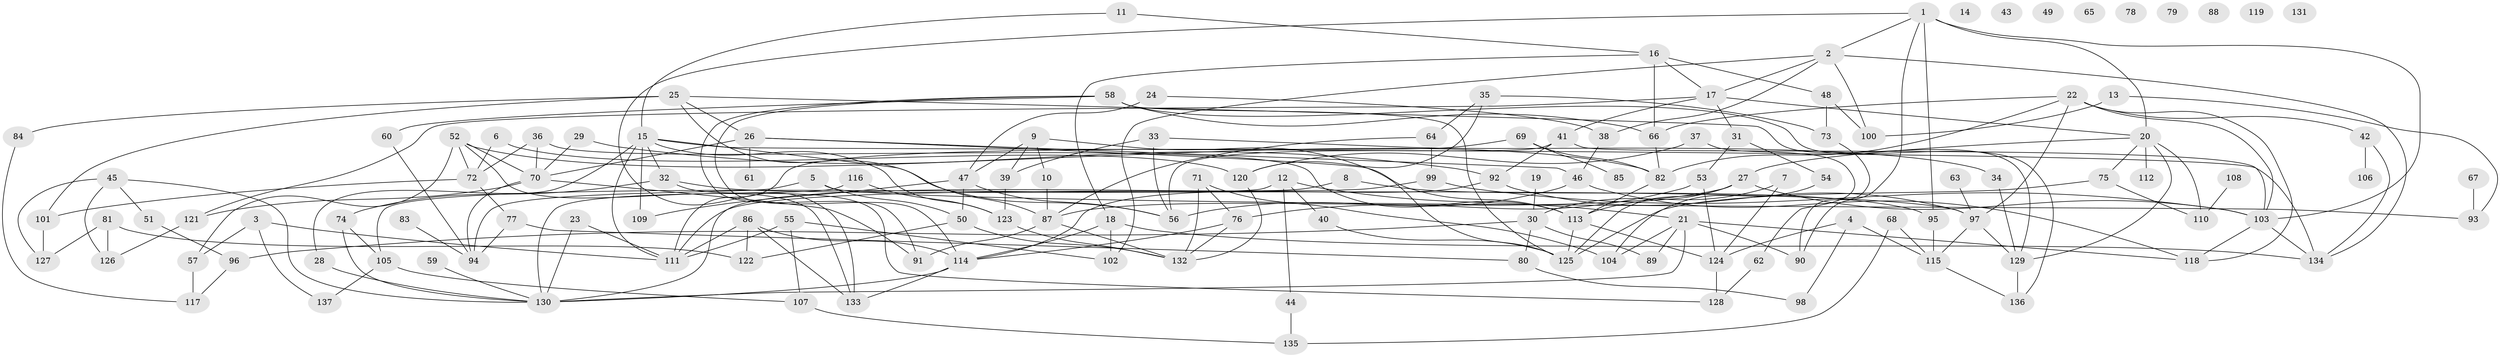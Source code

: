 // Generated by graph-tools (version 1.1) at 2025/33/03/09/25 02:33:41]
// undirected, 137 vertices, 225 edges
graph export_dot {
graph [start="1"]
  node [color=gray90,style=filled];
  1;
  2;
  3;
  4;
  5;
  6;
  7;
  8;
  9;
  10;
  11;
  12;
  13;
  14;
  15;
  16;
  17;
  18;
  19;
  20;
  21;
  22;
  23;
  24;
  25;
  26;
  27;
  28;
  29;
  30;
  31;
  32;
  33;
  34;
  35;
  36;
  37;
  38;
  39;
  40;
  41;
  42;
  43;
  44;
  45;
  46;
  47;
  48;
  49;
  50;
  51;
  52;
  53;
  54;
  55;
  56;
  57;
  58;
  59;
  60;
  61;
  62;
  63;
  64;
  65;
  66;
  67;
  68;
  69;
  70;
  71;
  72;
  73;
  74;
  75;
  76;
  77;
  78;
  79;
  80;
  81;
  82;
  83;
  84;
  85;
  86;
  87;
  88;
  89;
  90;
  91;
  92;
  93;
  94;
  95;
  96;
  97;
  98;
  99;
  100;
  101;
  102;
  103;
  104;
  105;
  106;
  107;
  108;
  109;
  110;
  111;
  112;
  113;
  114;
  115;
  116;
  117;
  118;
  119;
  120;
  121;
  122;
  123;
  124;
  125;
  126;
  127;
  128;
  129;
  130;
  131;
  132;
  133;
  134;
  135;
  136;
  137;
  1 -- 2;
  1 -- 20;
  1 -- 90;
  1 -- 95;
  1 -- 103;
  1 -- 133;
  2 -- 17;
  2 -- 38;
  2 -- 100;
  2 -- 102;
  2 -- 134;
  3 -- 57;
  3 -- 111;
  3 -- 137;
  4 -- 98;
  4 -- 115;
  4 -- 124;
  5 -- 50;
  5 -- 93;
  5 -- 94;
  6 -- 72;
  6 -- 120;
  7 -- 30;
  7 -- 124;
  8 -- 95;
  8 -- 130;
  9 -- 10;
  9 -- 39;
  9 -- 47;
  9 -- 125;
  10 -- 87;
  11 -- 15;
  11 -- 16;
  12 -- 21;
  12 -- 40;
  12 -- 44;
  12 -- 105;
  13 -- 93;
  13 -- 100;
  15 -- 28;
  15 -- 32;
  15 -- 56;
  15 -- 109;
  15 -- 111;
  15 -- 123;
  15 -- 134;
  16 -- 17;
  16 -- 18;
  16 -- 48;
  16 -- 66;
  17 -- 20;
  17 -- 31;
  17 -- 41;
  17 -- 121;
  18 -- 102;
  18 -- 114;
  18 -- 134;
  19 -- 30;
  20 -- 27;
  20 -- 75;
  20 -- 110;
  20 -- 112;
  20 -- 129;
  21 -- 89;
  21 -- 90;
  21 -- 104;
  21 -- 118;
  21 -- 130;
  22 -- 42;
  22 -- 66;
  22 -- 82;
  22 -- 97;
  22 -- 103;
  22 -- 118;
  23 -- 111;
  23 -- 130;
  24 -- 38;
  24 -- 47;
  25 -- 26;
  25 -- 84;
  25 -- 87;
  25 -- 101;
  25 -- 129;
  26 -- 46;
  26 -- 61;
  26 -- 70;
  26 -- 113;
  27 -- 87;
  27 -- 103;
  27 -- 113;
  27 -- 125;
  28 -- 130;
  29 -- 70;
  29 -- 92;
  30 -- 80;
  30 -- 89;
  30 -- 96;
  31 -- 53;
  31 -- 54;
  32 -- 74;
  32 -- 97;
  32 -- 128;
  33 -- 34;
  33 -- 39;
  33 -- 56;
  34 -- 129;
  35 -- 64;
  35 -- 73;
  35 -- 120;
  36 -- 70;
  36 -- 72;
  36 -- 113;
  37 -- 62;
  37 -- 120;
  38 -- 46;
  39 -- 123;
  40 -- 125;
  41 -- 56;
  41 -- 92;
  41 -- 103;
  42 -- 106;
  42 -- 134;
  44 -- 135;
  45 -- 51;
  45 -- 126;
  45 -- 127;
  45 -- 130;
  46 -- 56;
  46 -- 118;
  47 -- 50;
  47 -- 56;
  47 -- 109;
  48 -- 73;
  48 -- 100;
  50 -- 122;
  50 -- 132;
  51 -- 96;
  52 -- 57;
  52 -- 70;
  52 -- 72;
  52 -- 82;
  52 -- 133;
  53 -- 76;
  53 -- 124;
  54 -- 104;
  55 -- 102;
  55 -- 107;
  55 -- 111;
  57 -- 117;
  58 -- 60;
  58 -- 66;
  58 -- 91;
  58 -- 114;
  58 -- 125;
  58 -- 136;
  59 -- 130;
  60 -- 94;
  62 -- 128;
  63 -- 97;
  64 -- 87;
  64 -- 99;
  66 -- 82;
  67 -- 93;
  68 -- 115;
  68 -- 135;
  69 -- 82;
  69 -- 85;
  69 -- 111;
  70 -- 91;
  70 -- 94;
  70 -- 121;
  71 -- 76;
  71 -- 104;
  71 -- 132;
  72 -- 77;
  72 -- 101;
  73 -- 90;
  74 -- 105;
  74 -- 130;
  75 -- 110;
  75 -- 125;
  76 -- 114;
  76 -- 132;
  77 -- 80;
  77 -- 94;
  80 -- 98;
  81 -- 122;
  81 -- 126;
  81 -- 127;
  82 -- 113;
  83 -- 94;
  84 -- 117;
  86 -- 111;
  86 -- 114;
  86 -- 122;
  86 -- 133;
  87 -- 91;
  87 -- 132;
  92 -- 97;
  92 -- 114;
  95 -- 115;
  96 -- 117;
  97 -- 115;
  97 -- 129;
  99 -- 103;
  99 -- 111;
  101 -- 127;
  103 -- 118;
  103 -- 134;
  105 -- 107;
  105 -- 137;
  107 -- 135;
  108 -- 110;
  113 -- 124;
  113 -- 125;
  114 -- 130;
  114 -- 133;
  115 -- 136;
  116 -- 123;
  116 -- 130;
  120 -- 132;
  121 -- 126;
  123 -- 132;
  124 -- 128;
  129 -- 136;
}
